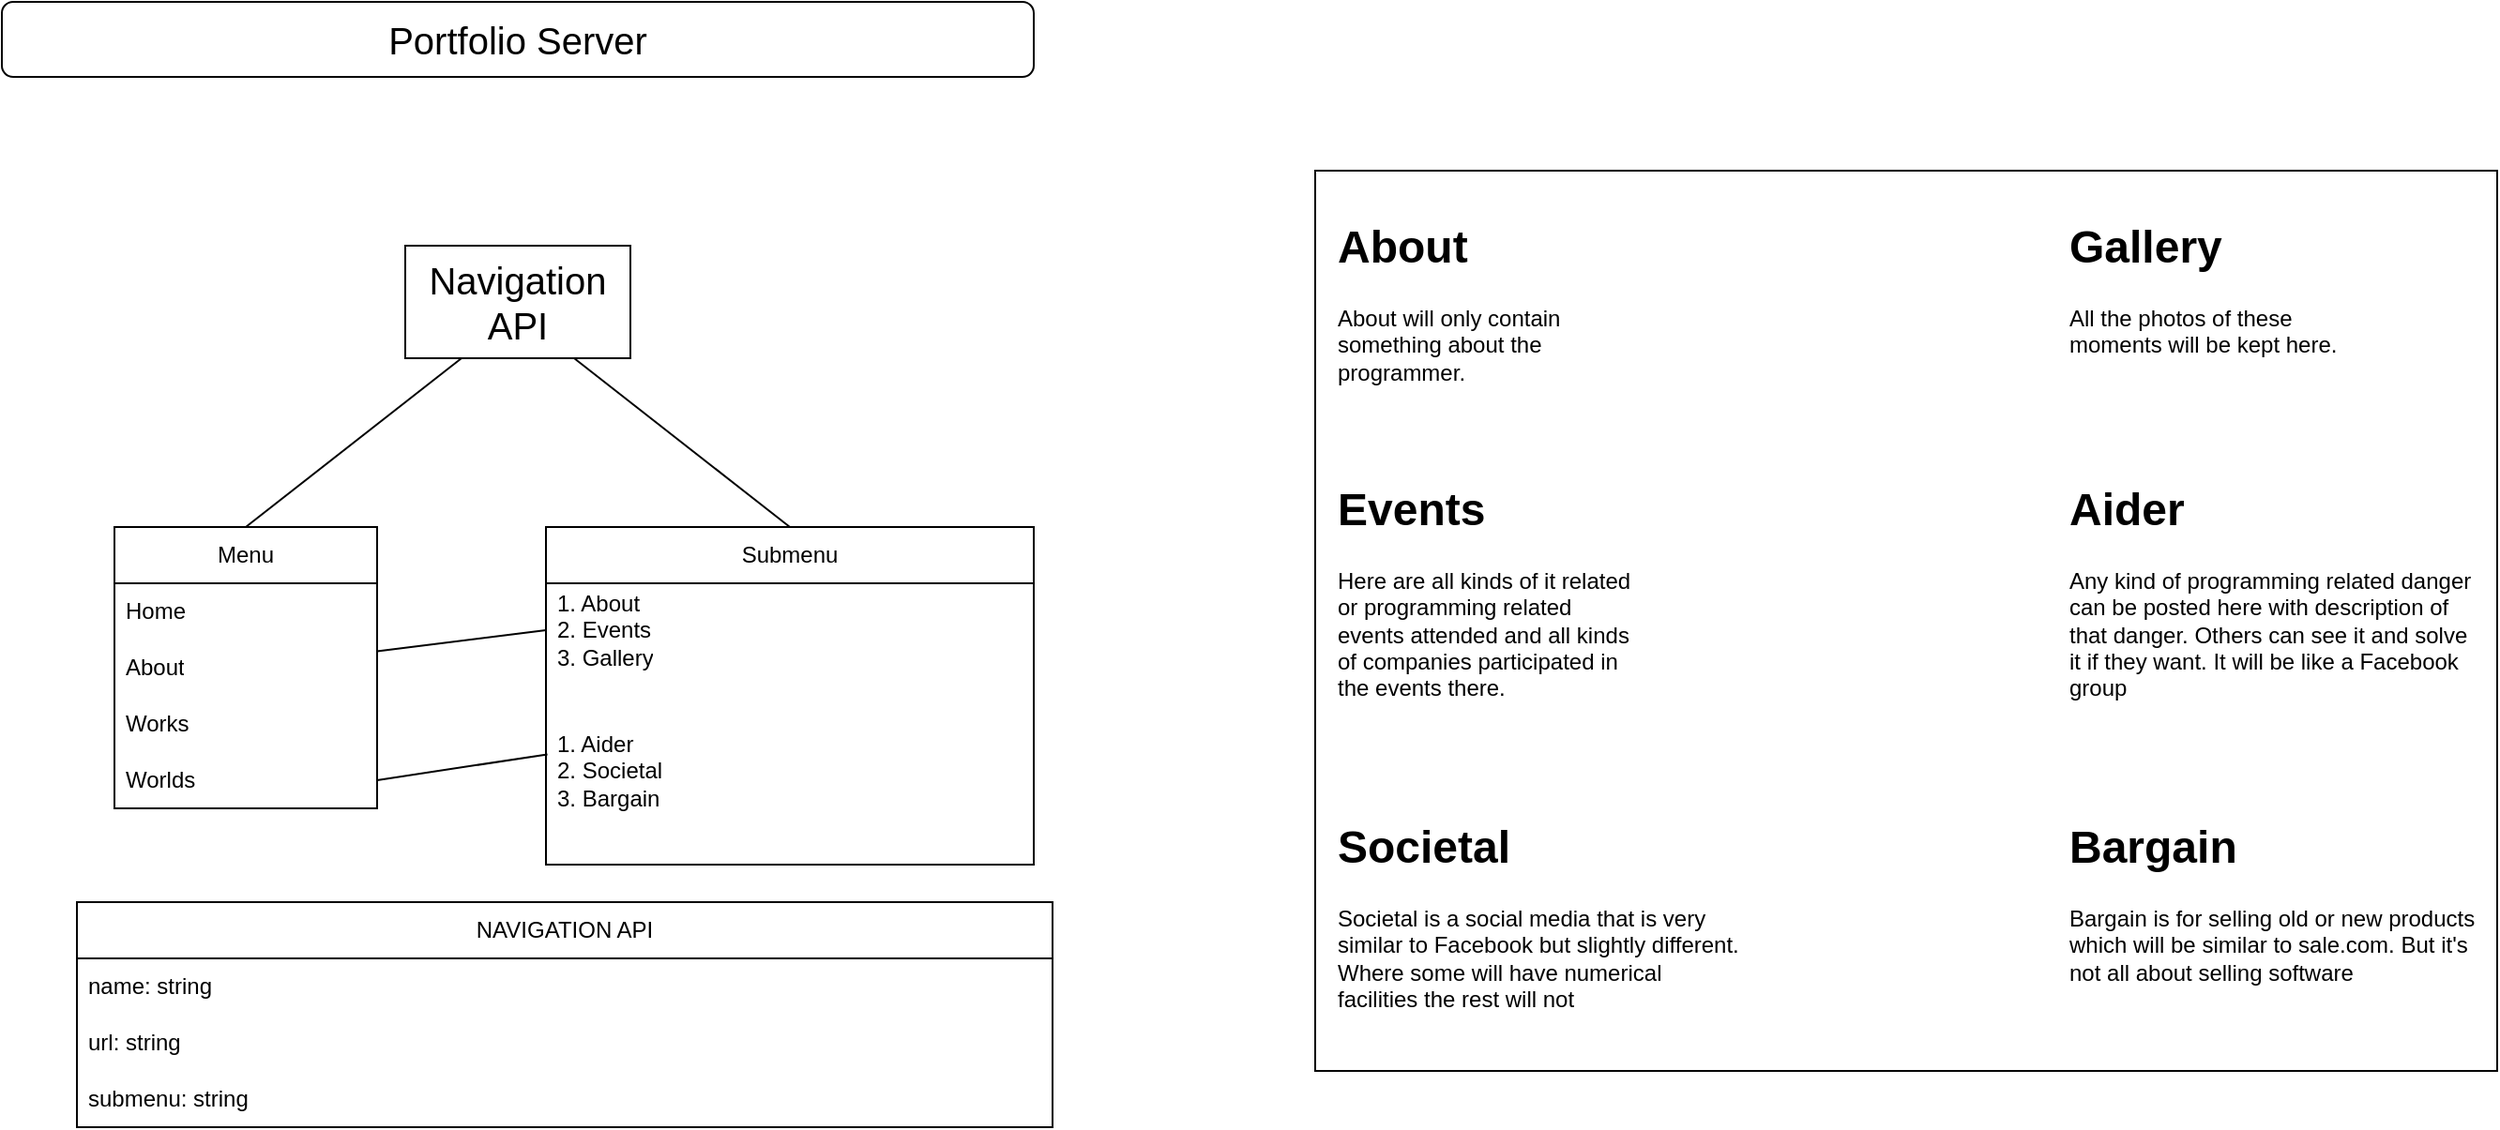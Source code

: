 <mxfile version="24.7.6">
  <diagram name="Page-1" id="Yd0-pa9OQ1h92lX0j2Xm">
    <mxGraphModel dx="1509" dy="794" grid="1" gridSize="10" guides="1" tooltips="1" connect="1" arrows="1" fold="1" page="1" pageScale="1" pageWidth="850" pageHeight="1100" math="0" shadow="0">
      <root>
        <mxCell id="0" />
        <mxCell id="1" parent="0" />
        <mxCell id="75jFnsoG7yitBAdSgV0w-1" value="&lt;font style=&quot;font-size: 20px;&quot;&gt;Portfolio Server&lt;/font&gt;" style="rounded=1;whiteSpace=wrap;html=1;" vertex="1" parent="1">
          <mxGeometry x="150" y="40" width="550" height="40" as="geometry" />
        </mxCell>
        <mxCell id="75jFnsoG7yitBAdSgV0w-2" value="&lt;font style=&quot;font-size: 20px;&quot;&gt;Navigation&lt;/font&gt;&lt;div style=&quot;font-size: 20px;&quot;&gt;&lt;font style=&quot;font-size: 20px;&quot;&gt;API&lt;/font&gt;&lt;/div&gt;" style="rounded=0;whiteSpace=wrap;html=1;" vertex="1" parent="1">
          <mxGeometry x="365" y="170" width="120" height="60" as="geometry" />
        </mxCell>
        <mxCell id="75jFnsoG7yitBAdSgV0w-6" value="" style="endArrow=none;html=1;rounded=0;entryX=0.25;entryY=1;entryDx=0;entryDy=0;exitX=0.5;exitY=0;exitDx=0;exitDy=0;" edge="1" parent="1" source="75jFnsoG7yitBAdSgV0w-10" target="75jFnsoG7yitBAdSgV0w-2">
          <mxGeometry width="50" height="50" relative="1" as="geometry">
            <mxPoint x="276.4" y="317.54" as="sourcePoint" />
            <mxPoint x="580" y="310" as="targetPoint" />
          </mxGeometry>
        </mxCell>
        <mxCell id="75jFnsoG7yitBAdSgV0w-8" value="" style="endArrow=none;html=1;rounded=0;entryX=0.75;entryY=1;entryDx=0;entryDy=0;exitX=0.5;exitY=0;exitDx=0;exitDy=0;" edge="1" parent="1" target="75jFnsoG7yitBAdSgV0w-2">
          <mxGeometry width="50" height="50" relative="1" as="geometry">
            <mxPoint x="570" y="320" as="sourcePoint" />
            <mxPoint x="610" y="240" as="targetPoint" />
          </mxGeometry>
        </mxCell>
        <mxCell id="75jFnsoG7yitBAdSgV0w-10" value="Menu" style="swimlane;fontStyle=0;childLayout=stackLayout;horizontal=1;startSize=30;horizontalStack=0;resizeParent=1;resizeParentMax=0;resizeLast=0;collapsible=1;marginBottom=0;whiteSpace=wrap;html=1;" vertex="1" parent="1">
          <mxGeometry x="210" y="320" width="140" height="150" as="geometry">
            <mxRectangle x="210" y="320" width="70" height="30" as="alternateBounds" />
          </mxGeometry>
        </mxCell>
        <mxCell id="75jFnsoG7yitBAdSgV0w-11" value="Home" style="text;strokeColor=none;fillColor=none;align=left;verticalAlign=middle;spacingLeft=4;spacingRight=4;overflow=hidden;points=[[0,0.5],[1,0.5]];portConstraint=eastwest;rotatable=0;whiteSpace=wrap;html=1;" vertex="1" parent="75jFnsoG7yitBAdSgV0w-10">
          <mxGeometry y="30" width="140" height="30" as="geometry" />
        </mxCell>
        <mxCell id="75jFnsoG7yitBAdSgV0w-12" value="About" style="text;strokeColor=none;fillColor=none;align=left;verticalAlign=middle;spacingLeft=4;spacingRight=4;overflow=hidden;points=[[0,0.5],[1,0.5]];portConstraint=eastwest;rotatable=0;whiteSpace=wrap;html=1;" vertex="1" parent="75jFnsoG7yitBAdSgV0w-10">
          <mxGeometry y="60" width="140" height="30" as="geometry" />
        </mxCell>
        <mxCell id="75jFnsoG7yitBAdSgV0w-13" value="Works" style="text;strokeColor=none;fillColor=none;align=left;verticalAlign=middle;spacingLeft=4;spacingRight=4;overflow=hidden;points=[[0,0.5],[1,0.5]];portConstraint=eastwest;rotatable=0;whiteSpace=wrap;html=1;" vertex="1" parent="75jFnsoG7yitBAdSgV0w-10">
          <mxGeometry y="90" width="140" height="30" as="geometry" />
        </mxCell>
        <mxCell id="75jFnsoG7yitBAdSgV0w-25" value="Worlds" style="text;strokeColor=none;fillColor=none;align=left;verticalAlign=middle;spacingLeft=4;spacingRight=4;overflow=hidden;points=[[0,0.5],[1,0.5]];portConstraint=eastwest;rotatable=0;whiteSpace=wrap;html=1;" vertex="1" parent="75jFnsoG7yitBAdSgV0w-10">
          <mxGeometry y="120" width="140" height="30" as="geometry" />
        </mxCell>
        <mxCell id="75jFnsoG7yitBAdSgV0w-15" value="Submenu" style="swimlane;fontStyle=0;childLayout=stackLayout;horizontal=1;startSize=30;horizontalStack=0;resizeParent=1;resizeParentMax=0;resizeLast=0;collapsible=1;marginBottom=0;whiteSpace=wrap;html=1;" vertex="1" parent="1">
          <mxGeometry x="440" y="320" width="260" height="180" as="geometry" />
        </mxCell>
        <mxCell id="75jFnsoG7yitBAdSgV0w-16" value="1. About&lt;div&gt;2.&amp;nbsp;Events&lt;/div&gt;&lt;div&gt;3. Gallery&lt;/div&gt;" style="text;strokeColor=none;fillColor=none;align=left;verticalAlign=middle;spacingLeft=4;spacingRight=4;overflow=hidden;points=[[0,0.5],[1,0.5]];portConstraint=eastwest;rotatable=0;whiteSpace=wrap;html=1;" vertex="1" parent="75jFnsoG7yitBAdSgV0w-15">
          <mxGeometry y="30" width="260" height="50" as="geometry" />
        </mxCell>
        <mxCell id="75jFnsoG7yitBAdSgV0w-18" value="&lt;div&gt;1. Aider&lt;br&gt;&lt;/div&gt;&lt;div&gt;2.&amp;nbsp;&lt;span style=&quot;background-color: initial;&quot;&gt;Societal&lt;/span&gt;&lt;/div&gt;&lt;div&gt;3. Bargain&lt;/div&gt;" style="text;strokeColor=none;fillColor=none;align=left;verticalAlign=middle;spacingLeft=4;spacingRight=4;overflow=hidden;points=[[0,0.5],[1,0.5]];portConstraint=eastwest;rotatable=0;whiteSpace=wrap;html=1;" vertex="1" parent="75jFnsoG7yitBAdSgV0w-15">
          <mxGeometry y="80" width="260" height="100" as="geometry" />
        </mxCell>
        <mxCell id="75jFnsoG7yitBAdSgV0w-28" value="" style="endArrow=none;html=1;rounded=0;fontFamily=Helvetica;fontSize=12;fontColor=default;fontStyle=0;entryX=0;entryY=0.5;entryDx=0;entryDy=0;" edge="1" parent="1" source="75jFnsoG7yitBAdSgV0w-12" target="75jFnsoG7yitBAdSgV0w-16">
          <mxGeometry width="50" height="50" relative="1" as="geometry">
            <mxPoint x="580" y="440" as="sourcePoint" />
            <mxPoint x="630" y="390" as="targetPoint" />
          </mxGeometry>
        </mxCell>
        <mxCell id="75jFnsoG7yitBAdSgV0w-34" value="" style="rounded=0;whiteSpace=wrap;html=1;strokeColor=default;align=center;verticalAlign=middle;fontFamily=Helvetica;fontSize=12;fontColor=default;fontStyle=0;fillColor=default;" vertex="1" parent="1">
          <mxGeometry x="850" y="130" width="630" height="480" as="geometry" />
        </mxCell>
        <mxCell id="75jFnsoG7yitBAdSgV0w-35" value="&lt;h1 style=&quot;margin-top: 0px;&quot;&gt;Events&lt;/h1&gt;&lt;p&gt;Here are all kinds of it related or programming related events attended and all kinds of companies participated in the events there.&lt;/p&gt;" style="text;html=1;whiteSpace=wrap;overflow=hidden;rounded=0;fontFamily=Helvetica;fontSize=12;fontColor=default;fontStyle=0;" vertex="1" parent="1">
          <mxGeometry x="860" y="290" width="160" height="140" as="geometry" />
        </mxCell>
        <mxCell id="75jFnsoG7yitBAdSgV0w-36" value="&lt;h1 style=&quot;margin-top: 0px;&quot;&gt;About&lt;/h1&gt;&lt;p&gt;About will only contain something about the programmer.&lt;/p&gt;" style="text;html=1;whiteSpace=wrap;overflow=hidden;rounded=0;fontFamily=Helvetica;fontSize=12;fontColor=default;fontStyle=0;" vertex="1" parent="1">
          <mxGeometry x="860" y="150" width="160" height="100" as="geometry" />
        </mxCell>
        <mxCell id="75jFnsoG7yitBAdSgV0w-37" value="&lt;h1 style=&quot;margin-top: 0px;&quot;&gt;Gallery&lt;/h1&gt;&lt;p&gt;All the photos of these moments will be kept here.&lt;/p&gt;" style="text;html=1;whiteSpace=wrap;overflow=hidden;rounded=0;fontFamily=Helvetica;fontSize=12;fontColor=default;fontStyle=0;" vertex="1" parent="1">
          <mxGeometry x="1250" y="150" width="160" height="100" as="geometry" />
        </mxCell>
        <mxCell id="75jFnsoG7yitBAdSgV0w-38" value="&lt;h1 style=&quot;margin-top: 0px;&quot;&gt;Aider&lt;/h1&gt;&lt;p&gt;Any kind of programming related danger can be posted here with description of that danger. Others can see it and solve it if they want. It will be like a Facebook group&lt;/p&gt;" style="text;html=1;whiteSpace=wrap;overflow=hidden;rounded=0;fontFamily=Helvetica;fontSize=12;fontColor=default;fontStyle=0;" vertex="1" parent="1">
          <mxGeometry x="1250" y="290" width="220" height="120" as="geometry" />
        </mxCell>
        <mxCell id="75jFnsoG7yitBAdSgV0w-39" value="&lt;h1 style=&quot;margin-top: 0px;&quot;&gt;Societal&lt;/h1&gt;&lt;p&gt;Societal is a social media that is very similar to Facebook but slightly different. Where some will have numerical facilities the rest will not&lt;/p&gt;" style="text;html=1;whiteSpace=wrap;overflow=hidden;rounded=0;fontFamily=Helvetica;fontSize=12;fontColor=default;fontStyle=0;" vertex="1" parent="1">
          <mxGeometry x="860" y="470" width="220" height="120" as="geometry" />
        </mxCell>
        <mxCell id="75jFnsoG7yitBAdSgV0w-40" value="&lt;h1 style=&quot;margin-top: 0px;&quot;&gt;Bargain&lt;/h1&gt;&lt;p&gt;Bargain is for selling old or new products which will be similar to sale.com. But it&#39;s not all about selling software&lt;/p&gt;" style="text;html=1;whiteSpace=wrap;overflow=hidden;rounded=0;fontFamily=Helvetica;fontSize=12;fontColor=default;fontStyle=0;" vertex="1" parent="1">
          <mxGeometry x="1250" y="470" width="220" height="120" as="geometry" />
        </mxCell>
        <mxCell id="75jFnsoG7yitBAdSgV0w-41" value="" style="endArrow=none;html=1;rounded=0;fontFamily=Helvetica;fontSize=12;fontColor=default;fontStyle=0;exitX=1;exitY=0.5;exitDx=0;exitDy=0;entryX=0.003;entryY=0.412;entryDx=0;entryDy=0;entryPerimeter=0;" edge="1" parent="1" source="75jFnsoG7yitBAdSgV0w-25" target="75jFnsoG7yitBAdSgV0w-18">
          <mxGeometry width="50" height="50" relative="1" as="geometry">
            <mxPoint x="660" y="350" as="sourcePoint" />
            <mxPoint x="710" y="300" as="targetPoint" />
          </mxGeometry>
        </mxCell>
        <mxCell id="75jFnsoG7yitBAdSgV0w-42" value="NAVIGATION API" style="swimlane;fontStyle=0;childLayout=stackLayout;horizontal=1;startSize=30;horizontalStack=0;resizeParent=1;resizeParentMax=0;resizeLast=0;collapsible=1;marginBottom=0;whiteSpace=wrap;html=1;strokeColor=default;align=center;verticalAlign=middle;fontFamily=Helvetica;fontSize=12;fontColor=default;fillColor=default;" vertex="1" parent="1">
          <mxGeometry x="190" y="520" width="520" height="120" as="geometry" />
        </mxCell>
        <mxCell id="75jFnsoG7yitBAdSgV0w-43" value="name: string" style="text;strokeColor=none;fillColor=none;align=left;verticalAlign=middle;spacingLeft=4;spacingRight=4;overflow=hidden;points=[[0,0.5],[1,0.5]];portConstraint=eastwest;rotatable=0;whiteSpace=wrap;html=1;fontFamily=Helvetica;fontSize=12;fontColor=default;fontStyle=0;" vertex="1" parent="75jFnsoG7yitBAdSgV0w-42">
          <mxGeometry y="30" width="520" height="30" as="geometry" />
        </mxCell>
        <mxCell id="75jFnsoG7yitBAdSgV0w-44" value="url: string" style="text;strokeColor=none;fillColor=none;align=left;verticalAlign=middle;spacingLeft=4;spacingRight=4;overflow=hidden;points=[[0,0.5],[1,0.5]];portConstraint=eastwest;rotatable=0;whiteSpace=wrap;html=1;fontFamily=Helvetica;fontSize=12;fontColor=default;fontStyle=0;" vertex="1" parent="75jFnsoG7yitBAdSgV0w-42">
          <mxGeometry y="60" width="520" height="30" as="geometry" />
        </mxCell>
        <mxCell id="75jFnsoG7yitBAdSgV0w-45" value="submenu: string" style="text;strokeColor=none;fillColor=none;align=left;verticalAlign=middle;spacingLeft=4;spacingRight=4;overflow=hidden;points=[[0,0.5],[1,0.5]];portConstraint=eastwest;rotatable=0;whiteSpace=wrap;html=1;fontFamily=Helvetica;fontSize=12;fontColor=default;fontStyle=0;" vertex="1" parent="75jFnsoG7yitBAdSgV0w-42">
          <mxGeometry y="90" width="520" height="30" as="geometry" />
        </mxCell>
      </root>
    </mxGraphModel>
  </diagram>
</mxfile>
